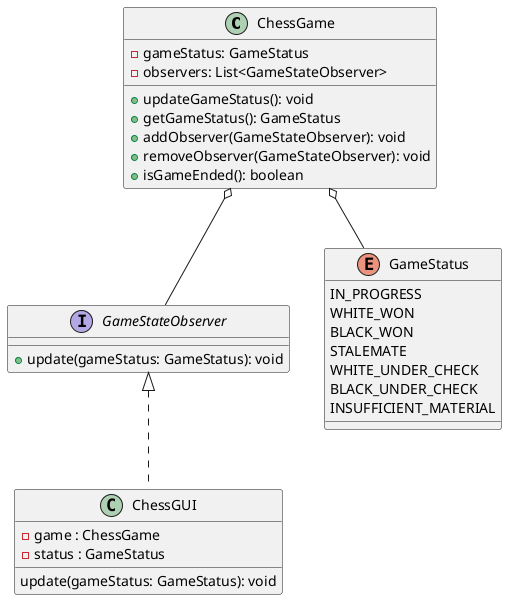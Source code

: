 @startuml
class ChessGame{
    -gameStatus: GameStatus
    -observers: List<GameStateObserver>
    +updateGameStatus(): void
    +getGameStatus(): GameStatus
    +addObserver(GameStateObserver): void
    +removeObserver(GameStateObserver): void
    +isGameEnded(): boolean
}
interface GameStateObserver{
    +update(gameStatus: GameStatus): void
}
enum GameStatus{
    IN_PROGRESS
    WHITE_WON
    BLACK_WON
    STALEMATE
    WHITE_UNDER_CHECK
    BLACK_UNDER_CHECK
    INSUFFICIENT_MATERIAL
}
class ChessGUI{
   - game : ChessGame
   -status : GameStatus
   update(gameStatus: GameStatus): void
}

GameStateObserver <|.. ChessGUI
ChessGame o-- GameStateObserver
ChessGame o-- GameStatus

@enduml
